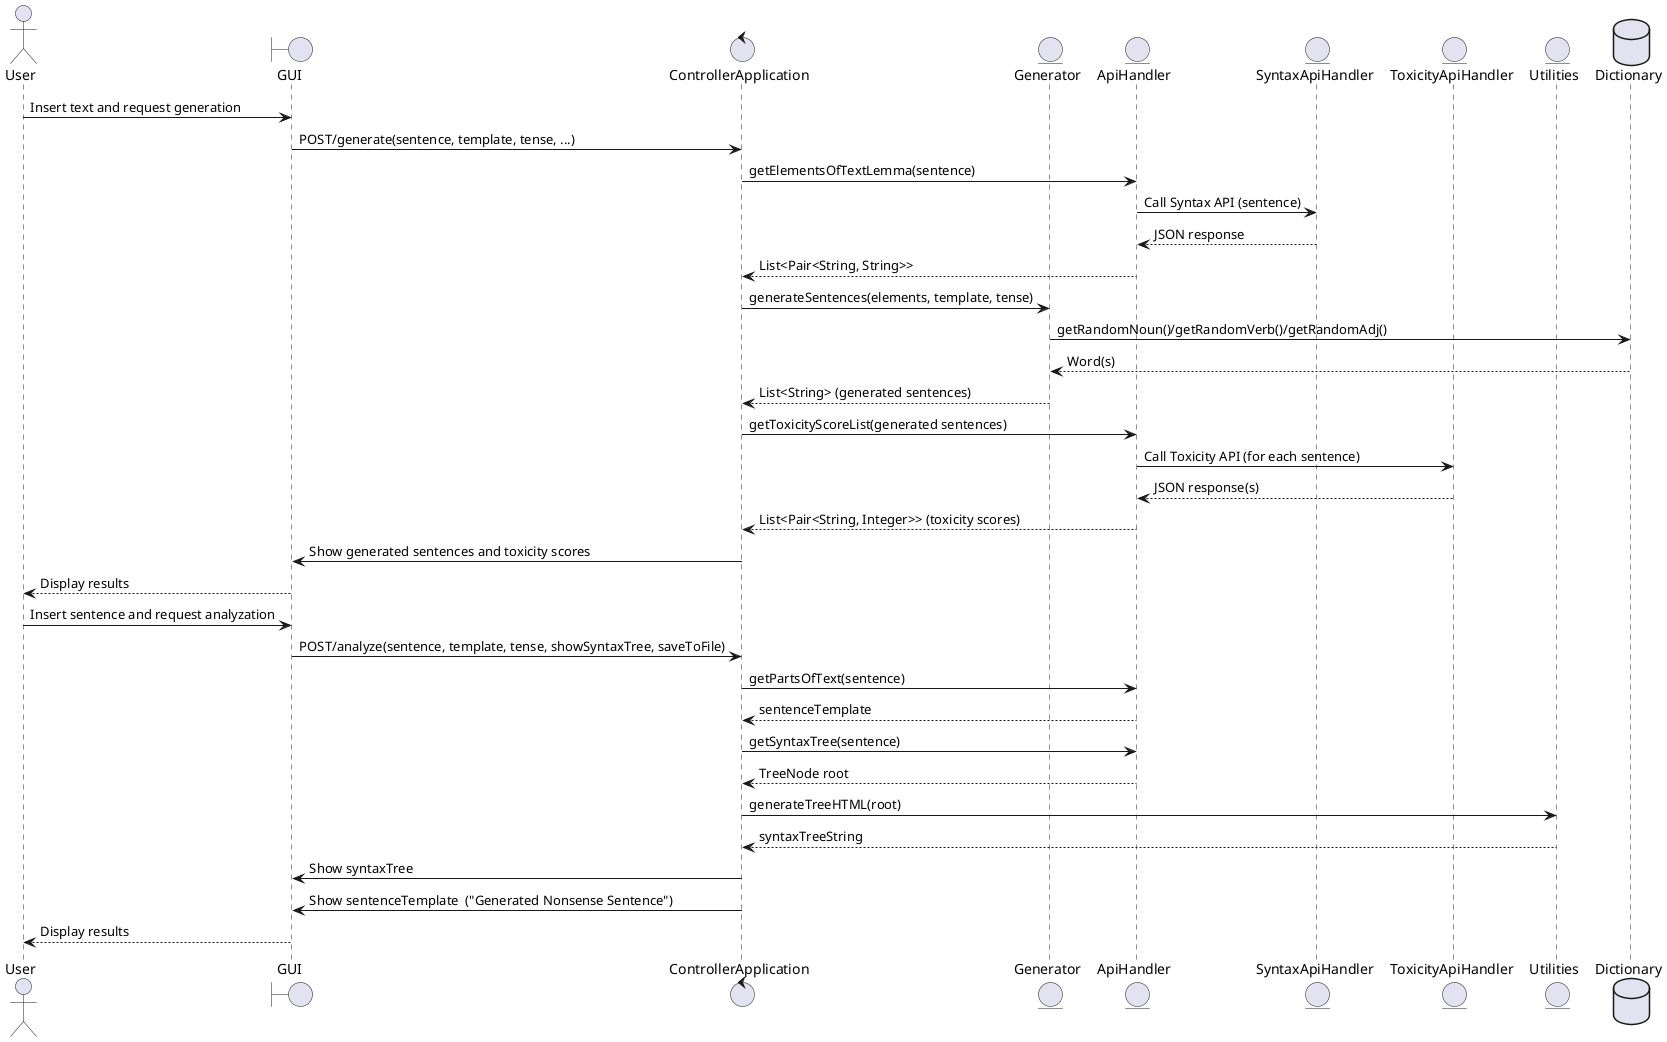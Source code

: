 @startuml

actor User 
boundary GUI 
control ControllerApplication 
entity Generator 
entity ApiHandler 
entity SyntaxApiHandler
entity ToxicityApiHandler
entity Utilities
database Dictionary 

User -> GUI: Insert text and request generation 
GUI -> ControllerApplication: POST/generate(sentence, template, tense, ...) 
ControllerApplication -> ApiHandler: getElementsOfTextLemma(sentence) 
ApiHandler -> SyntaxApiHandler: Call Syntax API (sentence)
SyntaxApiHandler --> ApiHandler: JSON response 
ApiHandler --> ControllerApplication: List<Pair<String, String>>
ControllerApplication -> Generator: generateSentences(elements, template, tense) 
Generator -> Dictionary: getRandomNoun()/getRandomVerb()/getRandomAdj() 
Dictionary --> Generator: Word(s) 
Generator --> ControllerApplication: List<String> (generated sentences)
ControllerApplication -> ApiHandler: getToxicityScoreList(generated sentences) 
ApiHandler -> ToxicityApiHandler: Call Toxicity API (for each sentence) 
ToxicityApiHandler --> ApiHandler: JSON response(s) 
ApiHandler --> ControllerApplication: List<Pair<String, Integer>> (toxicity scores)
ControllerApplication -> GUI: Show generated sentences and toxicity scores 
GUI --> User: Display results 


User -> GUI: Insert sentence and request analyzation
GUI -> ControllerApplication: POST/analyze(sentence, template, tense, showSyntaxTree, saveToFile) 
ControllerApplication -> ApiHandler: getPartsOfText(sentence) 
ApiHandler --> ControllerApplication: sentenceTemplate 
ControllerApplication -> ApiHandler: getSyntaxTree(sentence) 
ApiHandler --> ControllerApplication: TreeNode root 
ControllerApplication -> Utilities: generateTreeHTML(root)
Utilities --> ControllerApplication: syntaxTreeString 
ControllerApplication -> GUI: Show syntaxTree
ControllerApplication -> GUI: Show sentenceTemplate  ("Generated Nonsense Sentence") 
GUI --> User: Display results 

@enduml

@startuml 
actor User 
boundary GUI 
control ControllerApplication 
entity ApiHandler 
entity Generator 
entity Dictionary 
entity Utilities 
database ExternalAPI

== Sentence Analysis ==

User -> GUI: Click "Analyze" 
GUI -> ControllerApplication: POST/analyze(sentence, template, tense, showSyntaxTree, saveToFile) 
ControllerApplication -> ApiHandler: getPartsOfText(sentence) 
ApiHandler --> ControllerApplication: sentenceTemplate 
ControllerApplication -> ApiHandler: getSyntaxTree(sentence) 
ApiHandler --> ControllerApplication: TreeNode root 
ControllerApplication -> Utilities: generateTreeHTML(root) 
Utilities --> ControllerApplication: syntaxTreeString 
ControllerApplication -> GUI: Display sentenceTemplate, syntaxTreeString
GUI -> User: show sentenceTemplate, syntaxTreeString

== Sentence Generation ==

User -> GUI: Click "Generate" 
GUI -> ControllerApplication: POST/generate(sentence, template, tense) 
ControllerApplication -> ApiHandler: getElementsOfTextLemma(sentence) 
ApiHandler -> ExternalAPI: Call Syntax API (sentence) 
ExternalAPI --> ApiHandler: JSON response 
ApiHandler --> ControllerApplication: List<Pair<String, String>> 
ControllerApplication -> Generator: generateSentences(elements, template, tense) 
Generator -> Dictionary: getRandomWord(type) 
Dictionary --> Generator: word 
Generator --> ControllerApplication: List<String> generatedSentences 
ControllerApplication -> GUI: Display generatedSentences

== Toxicity Analysis ==

ControllerApplication -> ApiHandler: getToxicityScoreList(generatedSentences) 
ApiHandler -> ExternalAPI: Call Toxicity API (for each sentence) 
ExternalAPI --> ApiHandler: JSON response(s) 
ApiHandler --> ControllerApplication: List<Pair<String, Integer>> toxicityScores 
ControllerApplication -> GUI: Display toxicityScores

@enduml